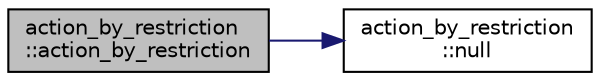 digraph "action_by_restriction::action_by_restriction"
{
  edge [fontname="Helvetica",fontsize="10",labelfontname="Helvetica",labelfontsize="10"];
  node [fontname="Helvetica",fontsize="10",shape=record];
  rankdir="LR";
  Node0 [label="action_by_restriction\l::action_by_restriction",height=0.2,width=0.4,color="black", fillcolor="grey75", style="filled", fontcolor="black"];
  Node0 -> Node1 [color="midnightblue",fontsize="10",style="solid",fontname="Helvetica"];
  Node1 [label="action_by_restriction\l::null",height=0.2,width=0.4,color="black", fillcolor="white", style="filled",URL="$d1/d7e/classaction__by__restriction.html#adf791e945d5b8db41dd6ab9be10f6471"];
}
